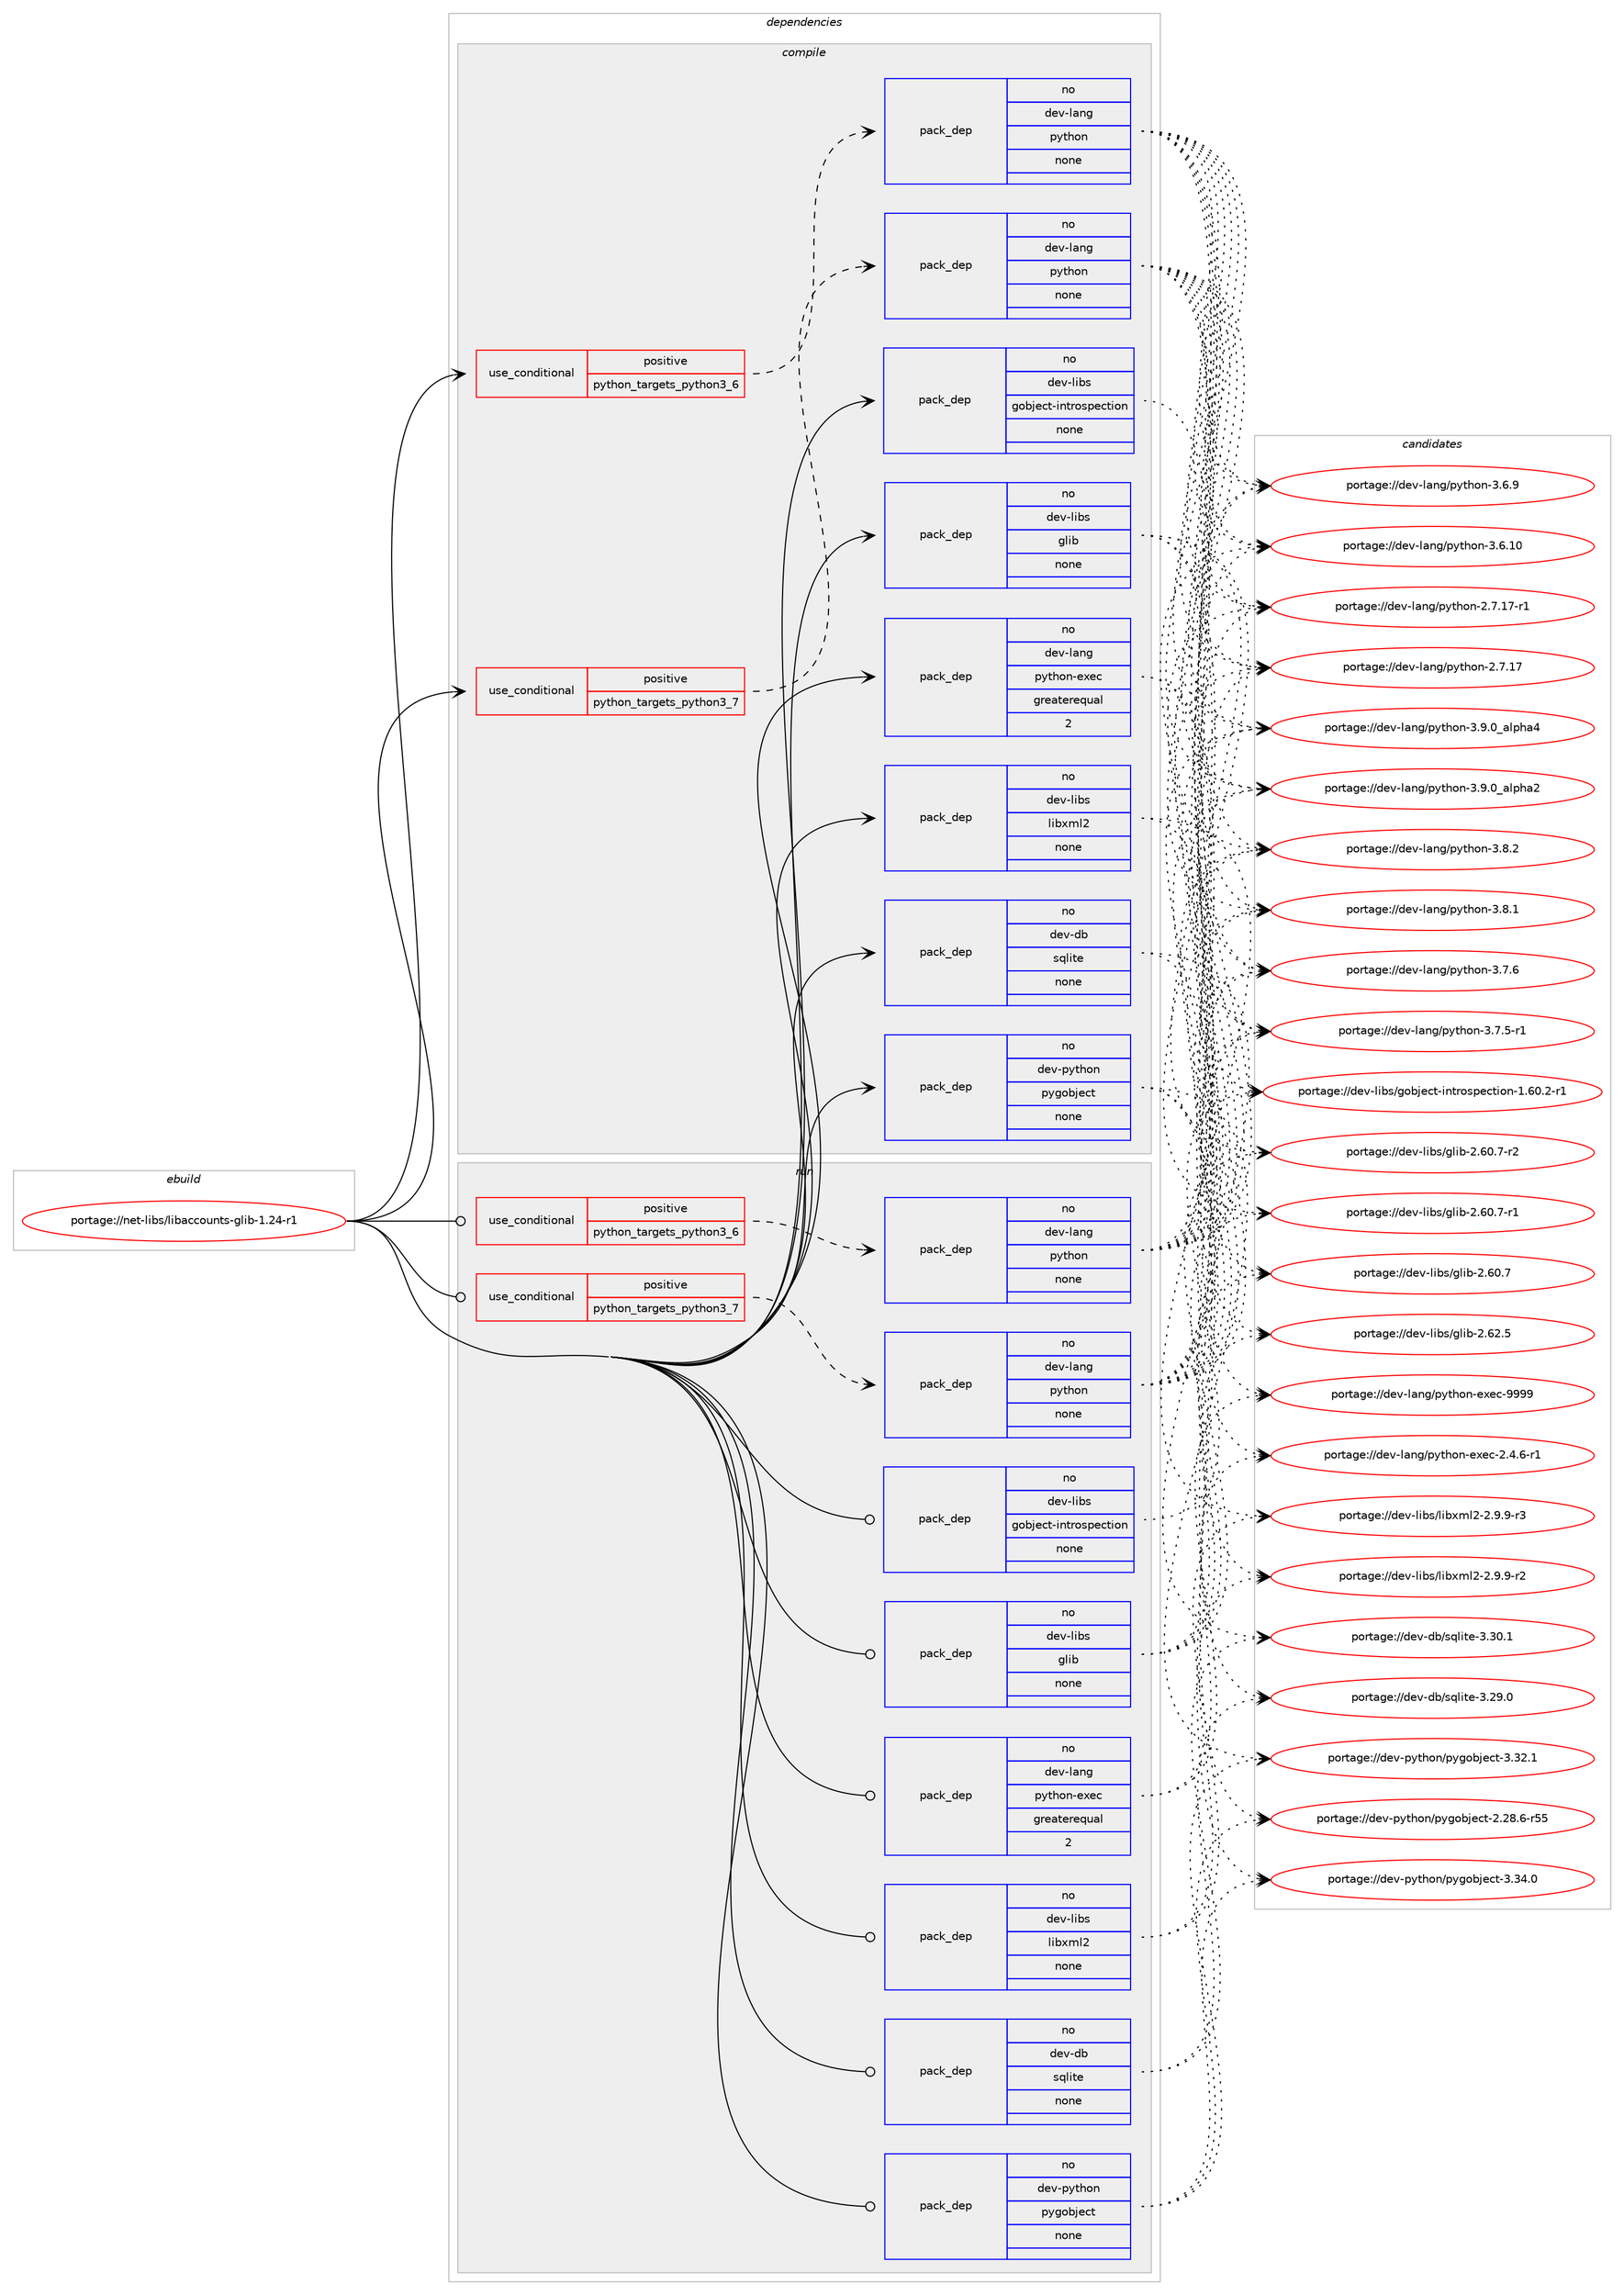 digraph prolog {

# *************
# Graph options
# *************

newrank=true;
concentrate=true;
compound=true;
graph [rankdir=LR,fontname=Helvetica,fontsize=10,ranksep=1.5];#, ranksep=2.5, nodesep=0.2];
edge  [arrowhead=vee];
node  [fontname=Helvetica,fontsize=10];

# **********
# The ebuild
# **********

subgraph cluster_leftcol {
color=gray;
rank=same;
label=<<i>ebuild</i>>;
id [label="portage://net-libs/libaccounts-glib-1.24-r1", color=red, width=4, href="../net-libs/libaccounts-glib-1.24-r1.svg"];
}

# ****************
# The dependencies
# ****************

subgraph cluster_midcol {
color=gray;
label=<<i>dependencies</i>>;
subgraph cluster_compile {
fillcolor="#eeeeee";
style=filled;
label=<<i>compile</i>>;
subgraph cond17212 {
dependency81362 [label=<<TABLE BORDER="0" CELLBORDER="1" CELLSPACING="0" CELLPADDING="4"><TR><TD ROWSPAN="3" CELLPADDING="10">use_conditional</TD></TR><TR><TD>positive</TD></TR><TR><TD>python_targets_python3_6</TD></TR></TABLE>>, shape=none, color=red];
subgraph pack62597 {
dependency81363 [label=<<TABLE BORDER="0" CELLBORDER="1" CELLSPACING="0" CELLPADDING="4" WIDTH="220"><TR><TD ROWSPAN="6" CELLPADDING="30">pack_dep</TD></TR><TR><TD WIDTH="110">no</TD></TR><TR><TD>dev-lang</TD></TR><TR><TD>python</TD></TR><TR><TD>none</TD></TR><TR><TD></TD></TR></TABLE>>, shape=none, color=blue];
}
dependency81362:e -> dependency81363:w [weight=20,style="dashed",arrowhead="vee"];
}
id:e -> dependency81362:w [weight=20,style="solid",arrowhead="vee"];
subgraph cond17213 {
dependency81364 [label=<<TABLE BORDER="0" CELLBORDER="1" CELLSPACING="0" CELLPADDING="4"><TR><TD ROWSPAN="3" CELLPADDING="10">use_conditional</TD></TR><TR><TD>positive</TD></TR><TR><TD>python_targets_python3_7</TD></TR></TABLE>>, shape=none, color=red];
subgraph pack62598 {
dependency81365 [label=<<TABLE BORDER="0" CELLBORDER="1" CELLSPACING="0" CELLPADDING="4" WIDTH="220"><TR><TD ROWSPAN="6" CELLPADDING="30">pack_dep</TD></TR><TR><TD WIDTH="110">no</TD></TR><TR><TD>dev-lang</TD></TR><TR><TD>python</TD></TR><TR><TD>none</TD></TR><TR><TD></TD></TR></TABLE>>, shape=none, color=blue];
}
dependency81364:e -> dependency81365:w [weight=20,style="dashed",arrowhead="vee"];
}
id:e -> dependency81364:w [weight=20,style="solid",arrowhead="vee"];
subgraph pack62599 {
dependency81366 [label=<<TABLE BORDER="0" CELLBORDER="1" CELLSPACING="0" CELLPADDING="4" WIDTH="220"><TR><TD ROWSPAN="6" CELLPADDING="30">pack_dep</TD></TR><TR><TD WIDTH="110">no</TD></TR><TR><TD>dev-db</TD></TR><TR><TD>sqlite</TD></TR><TR><TD>none</TD></TR><TR><TD></TD></TR></TABLE>>, shape=none, color=blue];
}
id:e -> dependency81366:w [weight=20,style="solid",arrowhead="vee"];
subgraph pack62600 {
dependency81367 [label=<<TABLE BORDER="0" CELLBORDER="1" CELLSPACING="0" CELLPADDING="4" WIDTH="220"><TR><TD ROWSPAN="6" CELLPADDING="30">pack_dep</TD></TR><TR><TD WIDTH="110">no</TD></TR><TR><TD>dev-lang</TD></TR><TR><TD>python-exec</TD></TR><TR><TD>greaterequal</TD></TR><TR><TD>2</TD></TR></TABLE>>, shape=none, color=blue];
}
id:e -> dependency81367:w [weight=20,style="solid",arrowhead="vee"];
subgraph pack62601 {
dependency81368 [label=<<TABLE BORDER="0" CELLBORDER="1" CELLSPACING="0" CELLPADDING="4" WIDTH="220"><TR><TD ROWSPAN="6" CELLPADDING="30">pack_dep</TD></TR><TR><TD WIDTH="110">no</TD></TR><TR><TD>dev-libs</TD></TR><TR><TD>glib</TD></TR><TR><TD>none</TD></TR><TR><TD></TD></TR></TABLE>>, shape=none, color=blue];
}
id:e -> dependency81368:w [weight=20,style="solid",arrowhead="vee"];
subgraph pack62602 {
dependency81369 [label=<<TABLE BORDER="0" CELLBORDER="1" CELLSPACING="0" CELLPADDING="4" WIDTH="220"><TR><TD ROWSPAN="6" CELLPADDING="30">pack_dep</TD></TR><TR><TD WIDTH="110">no</TD></TR><TR><TD>dev-libs</TD></TR><TR><TD>gobject-introspection</TD></TR><TR><TD>none</TD></TR><TR><TD></TD></TR></TABLE>>, shape=none, color=blue];
}
id:e -> dependency81369:w [weight=20,style="solid",arrowhead="vee"];
subgraph pack62603 {
dependency81370 [label=<<TABLE BORDER="0" CELLBORDER="1" CELLSPACING="0" CELLPADDING="4" WIDTH="220"><TR><TD ROWSPAN="6" CELLPADDING="30">pack_dep</TD></TR><TR><TD WIDTH="110">no</TD></TR><TR><TD>dev-libs</TD></TR><TR><TD>libxml2</TD></TR><TR><TD>none</TD></TR><TR><TD></TD></TR></TABLE>>, shape=none, color=blue];
}
id:e -> dependency81370:w [weight=20,style="solid",arrowhead="vee"];
subgraph pack62604 {
dependency81371 [label=<<TABLE BORDER="0" CELLBORDER="1" CELLSPACING="0" CELLPADDING="4" WIDTH="220"><TR><TD ROWSPAN="6" CELLPADDING="30">pack_dep</TD></TR><TR><TD WIDTH="110">no</TD></TR><TR><TD>dev-python</TD></TR><TR><TD>pygobject</TD></TR><TR><TD>none</TD></TR><TR><TD></TD></TR></TABLE>>, shape=none, color=blue];
}
id:e -> dependency81371:w [weight=20,style="solid",arrowhead="vee"];
}
subgraph cluster_compileandrun {
fillcolor="#eeeeee";
style=filled;
label=<<i>compile and run</i>>;
}
subgraph cluster_run {
fillcolor="#eeeeee";
style=filled;
label=<<i>run</i>>;
subgraph cond17214 {
dependency81372 [label=<<TABLE BORDER="0" CELLBORDER="1" CELLSPACING="0" CELLPADDING="4"><TR><TD ROWSPAN="3" CELLPADDING="10">use_conditional</TD></TR><TR><TD>positive</TD></TR><TR><TD>python_targets_python3_6</TD></TR></TABLE>>, shape=none, color=red];
subgraph pack62605 {
dependency81373 [label=<<TABLE BORDER="0" CELLBORDER="1" CELLSPACING="0" CELLPADDING="4" WIDTH="220"><TR><TD ROWSPAN="6" CELLPADDING="30">pack_dep</TD></TR><TR><TD WIDTH="110">no</TD></TR><TR><TD>dev-lang</TD></TR><TR><TD>python</TD></TR><TR><TD>none</TD></TR><TR><TD></TD></TR></TABLE>>, shape=none, color=blue];
}
dependency81372:e -> dependency81373:w [weight=20,style="dashed",arrowhead="vee"];
}
id:e -> dependency81372:w [weight=20,style="solid",arrowhead="odot"];
subgraph cond17215 {
dependency81374 [label=<<TABLE BORDER="0" CELLBORDER="1" CELLSPACING="0" CELLPADDING="4"><TR><TD ROWSPAN="3" CELLPADDING="10">use_conditional</TD></TR><TR><TD>positive</TD></TR><TR><TD>python_targets_python3_7</TD></TR></TABLE>>, shape=none, color=red];
subgraph pack62606 {
dependency81375 [label=<<TABLE BORDER="0" CELLBORDER="1" CELLSPACING="0" CELLPADDING="4" WIDTH="220"><TR><TD ROWSPAN="6" CELLPADDING="30">pack_dep</TD></TR><TR><TD WIDTH="110">no</TD></TR><TR><TD>dev-lang</TD></TR><TR><TD>python</TD></TR><TR><TD>none</TD></TR><TR><TD></TD></TR></TABLE>>, shape=none, color=blue];
}
dependency81374:e -> dependency81375:w [weight=20,style="dashed",arrowhead="vee"];
}
id:e -> dependency81374:w [weight=20,style="solid",arrowhead="odot"];
subgraph pack62607 {
dependency81376 [label=<<TABLE BORDER="0" CELLBORDER="1" CELLSPACING="0" CELLPADDING="4" WIDTH="220"><TR><TD ROWSPAN="6" CELLPADDING="30">pack_dep</TD></TR><TR><TD WIDTH="110">no</TD></TR><TR><TD>dev-db</TD></TR><TR><TD>sqlite</TD></TR><TR><TD>none</TD></TR><TR><TD></TD></TR></TABLE>>, shape=none, color=blue];
}
id:e -> dependency81376:w [weight=20,style="solid",arrowhead="odot"];
subgraph pack62608 {
dependency81377 [label=<<TABLE BORDER="0" CELLBORDER="1" CELLSPACING="0" CELLPADDING="4" WIDTH="220"><TR><TD ROWSPAN="6" CELLPADDING="30">pack_dep</TD></TR><TR><TD WIDTH="110">no</TD></TR><TR><TD>dev-lang</TD></TR><TR><TD>python-exec</TD></TR><TR><TD>greaterequal</TD></TR><TR><TD>2</TD></TR></TABLE>>, shape=none, color=blue];
}
id:e -> dependency81377:w [weight=20,style="solid",arrowhead="odot"];
subgraph pack62609 {
dependency81378 [label=<<TABLE BORDER="0" CELLBORDER="1" CELLSPACING="0" CELLPADDING="4" WIDTH="220"><TR><TD ROWSPAN="6" CELLPADDING="30">pack_dep</TD></TR><TR><TD WIDTH="110">no</TD></TR><TR><TD>dev-libs</TD></TR><TR><TD>glib</TD></TR><TR><TD>none</TD></TR><TR><TD></TD></TR></TABLE>>, shape=none, color=blue];
}
id:e -> dependency81378:w [weight=20,style="solid",arrowhead="odot"];
subgraph pack62610 {
dependency81379 [label=<<TABLE BORDER="0" CELLBORDER="1" CELLSPACING="0" CELLPADDING="4" WIDTH="220"><TR><TD ROWSPAN="6" CELLPADDING="30">pack_dep</TD></TR><TR><TD WIDTH="110">no</TD></TR><TR><TD>dev-libs</TD></TR><TR><TD>gobject-introspection</TD></TR><TR><TD>none</TD></TR><TR><TD></TD></TR></TABLE>>, shape=none, color=blue];
}
id:e -> dependency81379:w [weight=20,style="solid",arrowhead="odot"];
subgraph pack62611 {
dependency81380 [label=<<TABLE BORDER="0" CELLBORDER="1" CELLSPACING="0" CELLPADDING="4" WIDTH="220"><TR><TD ROWSPAN="6" CELLPADDING="30">pack_dep</TD></TR><TR><TD WIDTH="110">no</TD></TR><TR><TD>dev-libs</TD></TR><TR><TD>libxml2</TD></TR><TR><TD>none</TD></TR><TR><TD></TD></TR></TABLE>>, shape=none, color=blue];
}
id:e -> dependency81380:w [weight=20,style="solid",arrowhead="odot"];
subgraph pack62612 {
dependency81381 [label=<<TABLE BORDER="0" CELLBORDER="1" CELLSPACING="0" CELLPADDING="4" WIDTH="220"><TR><TD ROWSPAN="6" CELLPADDING="30">pack_dep</TD></TR><TR><TD WIDTH="110">no</TD></TR><TR><TD>dev-python</TD></TR><TR><TD>pygobject</TD></TR><TR><TD>none</TD></TR><TR><TD></TD></TR></TABLE>>, shape=none, color=blue];
}
id:e -> dependency81381:w [weight=20,style="solid",arrowhead="odot"];
}
}

# **************
# The candidates
# **************

subgraph cluster_choices {
rank=same;
color=gray;
label=<<i>candidates</i>>;

subgraph choice62597 {
color=black;
nodesep=1;
choice10010111845108971101034711212111610411111045514657464895971081121049752 [label="portage://dev-lang/python-3.9.0_alpha4", color=red, width=4,href="../dev-lang/python-3.9.0_alpha4.svg"];
choice10010111845108971101034711212111610411111045514657464895971081121049750 [label="portage://dev-lang/python-3.9.0_alpha2", color=red, width=4,href="../dev-lang/python-3.9.0_alpha2.svg"];
choice100101118451089711010347112121116104111110455146564650 [label="portage://dev-lang/python-3.8.2", color=red, width=4,href="../dev-lang/python-3.8.2.svg"];
choice100101118451089711010347112121116104111110455146564649 [label="portage://dev-lang/python-3.8.1", color=red, width=4,href="../dev-lang/python-3.8.1.svg"];
choice100101118451089711010347112121116104111110455146554654 [label="portage://dev-lang/python-3.7.6", color=red, width=4,href="../dev-lang/python-3.7.6.svg"];
choice1001011184510897110103471121211161041111104551465546534511449 [label="portage://dev-lang/python-3.7.5-r1", color=red, width=4,href="../dev-lang/python-3.7.5-r1.svg"];
choice100101118451089711010347112121116104111110455146544657 [label="portage://dev-lang/python-3.6.9", color=red, width=4,href="../dev-lang/python-3.6.9.svg"];
choice10010111845108971101034711212111610411111045514654464948 [label="portage://dev-lang/python-3.6.10", color=red, width=4,href="../dev-lang/python-3.6.10.svg"];
choice100101118451089711010347112121116104111110455046554649554511449 [label="portage://dev-lang/python-2.7.17-r1", color=red, width=4,href="../dev-lang/python-2.7.17-r1.svg"];
choice10010111845108971101034711212111610411111045504655464955 [label="portage://dev-lang/python-2.7.17", color=red, width=4,href="../dev-lang/python-2.7.17.svg"];
dependency81363:e -> choice10010111845108971101034711212111610411111045514657464895971081121049752:w [style=dotted,weight="100"];
dependency81363:e -> choice10010111845108971101034711212111610411111045514657464895971081121049750:w [style=dotted,weight="100"];
dependency81363:e -> choice100101118451089711010347112121116104111110455146564650:w [style=dotted,weight="100"];
dependency81363:e -> choice100101118451089711010347112121116104111110455146564649:w [style=dotted,weight="100"];
dependency81363:e -> choice100101118451089711010347112121116104111110455146554654:w [style=dotted,weight="100"];
dependency81363:e -> choice1001011184510897110103471121211161041111104551465546534511449:w [style=dotted,weight="100"];
dependency81363:e -> choice100101118451089711010347112121116104111110455146544657:w [style=dotted,weight="100"];
dependency81363:e -> choice10010111845108971101034711212111610411111045514654464948:w [style=dotted,weight="100"];
dependency81363:e -> choice100101118451089711010347112121116104111110455046554649554511449:w [style=dotted,weight="100"];
dependency81363:e -> choice10010111845108971101034711212111610411111045504655464955:w [style=dotted,weight="100"];
}
subgraph choice62598 {
color=black;
nodesep=1;
choice10010111845108971101034711212111610411111045514657464895971081121049752 [label="portage://dev-lang/python-3.9.0_alpha4", color=red, width=4,href="../dev-lang/python-3.9.0_alpha4.svg"];
choice10010111845108971101034711212111610411111045514657464895971081121049750 [label="portage://dev-lang/python-3.9.0_alpha2", color=red, width=4,href="../dev-lang/python-3.9.0_alpha2.svg"];
choice100101118451089711010347112121116104111110455146564650 [label="portage://dev-lang/python-3.8.2", color=red, width=4,href="../dev-lang/python-3.8.2.svg"];
choice100101118451089711010347112121116104111110455146564649 [label="portage://dev-lang/python-3.8.1", color=red, width=4,href="../dev-lang/python-3.8.1.svg"];
choice100101118451089711010347112121116104111110455146554654 [label="portage://dev-lang/python-3.7.6", color=red, width=4,href="../dev-lang/python-3.7.6.svg"];
choice1001011184510897110103471121211161041111104551465546534511449 [label="portage://dev-lang/python-3.7.5-r1", color=red, width=4,href="../dev-lang/python-3.7.5-r1.svg"];
choice100101118451089711010347112121116104111110455146544657 [label="portage://dev-lang/python-3.6.9", color=red, width=4,href="../dev-lang/python-3.6.9.svg"];
choice10010111845108971101034711212111610411111045514654464948 [label="portage://dev-lang/python-3.6.10", color=red, width=4,href="../dev-lang/python-3.6.10.svg"];
choice100101118451089711010347112121116104111110455046554649554511449 [label="portage://dev-lang/python-2.7.17-r1", color=red, width=4,href="../dev-lang/python-2.7.17-r1.svg"];
choice10010111845108971101034711212111610411111045504655464955 [label="portage://dev-lang/python-2.7.17", color=red, width=4,href="../dev-lang/python-2.7.17.svg"];
dependency81365:e -> choice10010111845108971101034711212111610411111045514657464895971081121049752:w [style=dotted,weight="100"];
dependency81365:e -> choice10010111845108971101034711212111610411111045514657464895971081121049750:w [style=dotted,weight="100"];
dependency81365:e -> choice100101118451089711010347112121116104111110455146564650:w [style=dotted,weight="100"];
dependency81365:e -> choice100101118451089711010347112121116104111110455146564649:w [style=dotted,weight="100"];
dependency81365:e -> choice100101118451089711010347112121116104111110455146554654:w [style=dotted,weight="100"];
dependency81365:e -> choice1001011184510897110103471121211161041111104551465546534511449:w [style=dotted,weight="100"];
dependency81365:e -> choice100101118451089711010347112121116104111110455146544657:w [style=dotted,weight="100"];
dependency81365:e -> choice10010111845108971101034711212111610411111045514654464948:w [style=dotted,weight="100"];
dependency81365:e -> choice100101118451089711010347112121116104111110455046554649554511449:w [style=dotted,weight="100"];
dependency81365:e -> choice10010111845108971101034711212111610411111045504655464955:w [style=dotted,weight="100"];
}
subgraph choice62599 {
color=black;
nodesep=1;
choice10010111845100984711511310810511610145514651484649 [label="portage://dev-db/sqlite-3.30.1", color=red, width=4,href="../dev-db/sqlite-3.30.1.svg"];
choice10010111845100984711511310810511610145514650574648 [label="portage://dev-db/sqlite-3.29.0", color=red, width=4,href="../dev-db/sqlite-3.29.0.svg"];
dependency81366:e -> choice10010111845100984711511310810511610145514651484649:w [style=dotted,weight="100"];
dependency81366:e -> choice10010111845100984711511310810511610145514650574648:w [style=dotted,weight="100"];
}
subgraph choice62600 {
color=black;
nodesep=1;
choice10010111845108971101034711212111610411111045101120101994557575757 [label="portage://dev-lang/python-exec-9999", color=red, width=4,href="../dev-lang/python-exec-9999.svg"];
choice10010111845108971101034711212111610411111045101120101994550465246544511449 [label="portage://dev-lang/python-exec-2.4.6-r1", color=red, width=4,href="../dev-lang/python-exec-2.4.6-r1.svg"];
dependency81367:e -> choice10010111845108971101034711212111610411111045101120101994557575757:w [style=dotted,weight="100"];
dependency81367:e -> choice10010111845108971101034711212111610411111045101120101994550465246544511449:w [style=dotted,weight="100"];
}
subgraph choice62601 {
color=black;
nodesep=1;
choice1001011184510810598115471031081059845504654504653 [label="portage://dev-libs/glib-2.62.5", color=red, width=4,href="../dev-libs/glib-2.62.5.svg"];
choice10010111845108105981154710310810598455046544846554511450 [label="portage://dev-libs/glib-2.60.7-r2", color=red, width=4,href="../dev-libs/glib-2.60.7-r2.svg"];
choice10010111845108105981154710310810598455046544846554511449 [label="portage://dev-libs/glib-2.60.7-r1", color=red, width=4,href="../dev-libs/glib-2.60.7-r1.svg"];
choice1001011184510810598115471031081059845504654484655 [label="portage://dev-libs/glib-2.60.7", color=red, width=4,href="../dev-libs/glib-2.60.7.svg"];
dependency81368:e -> choice1001011184510810598115471031081059845504654504653:w [style=dotted,weight="100"];
dependency81368:e -> choice10010111845108105981154710310810598455046544846554511450:w [style=dotted,weight="100"];
dependency81368:e -> choice10010111845108105981154710310810598455046544846554511449:w [style=dotted,weight="100"];
dependency81368:e -> choice1001011184510810598115471031081059845504654484655:w [style=dotted,weight="100"];
}
subgraph choice62602 {
color=black;
nodesep=1;
choice10010111845108105981154710311198106101991164510511011611411111511210199116105111110454946544846504511449 [label="portage://dev-libs/gobject-introspection-1.60.2-r1", color=red, width=4,href="../dev-libs/gobject-introspection-1.60.2-r1.svg"];
dependency81369:e -> choice10010111845108105981154710311198106101991164510511011611411111511210199116105111110454946544846504511449:w [style=dotted,weight="100"];
}
subgraph choice62603 {
color=black;
nodesep=1;
choice10010111845108105981154710810598120109108504550465746574511451 [label="portage://dev-libs/libxml2-2.9.9-r3", color=red, width=4,href="../dev-libs/libxml2-2.9.9-r3.svg"];
choice10010111845108105981154710810598120109108504550465746574511450 [label="portage://dev-libs/libxml2-2.9.9-r2", color=red, width=4,href="../dev-libs/libxml2-2.9.9-r2.svg"];
dependency81370:e -> choice10010111845108105981154710810598120109108504550465746574511451:w [style=dotted,weight="100"];
dependency81370:e -> choice10010111845108105981154710810598120109108504550465746574511450:w [style=dotted,weight="100"];
}
subgraph choice62604 {
color=black;
nodesep=1;
choice1001011184511212111610411111047112121103111981061019911645514651524648 [label="portage://dev-python/pygobject-3.34.0", color=red, width=4,href="../dev-python/pygobject-3.34.0.svg"];
choice1001011184511212111610411111047112121103111981061019911645514651504649 [label="portage://dev-python/pygobject-3.32.1", color=red, width=4,href="../dev-python/pygobject-3.32.1.svg"];
choice1001011184511212111610411111047112121103111981061019911645504650564654451145353 [label="portage://dev-python/pygobject-2.28.6-r55", color=red, width=4,href="../dev-python/pygobject-2.28.6-r55.svg"];
dependency81371:e -> choice1001011184511212111610411111047112121103111981061019911645514651524648:w [style=dotted,weight="100"];
dependency81371:e -> choice1001011184511212111610411111047112121103111981061019911645514651504649:w [style=dotted,weight="100"];
dependency81371:e -> choice1001011184511212111610411111047112121103111981061019911645504650564654451145353:w [style=dotted,weight="100"];
}
subgraph choice62605 {
color=black;
nodesep=1;
choice10010111845108971101034711212111610411111045514657464895971081121049752 [label="portage://dev-lang/python-3.9.0_alpha4", color=red, width=4,href="../dev-lang/python-3.9.0_alpha4.svg"];
choice10010111845108971101034711212111610411111045514657464895971081121049750 [label="portage://dev-lang/python-3.9.0_alpha2", color=red, width=4,href="../dev-lang/python-3.9.0_alpha2.svg"];
choice100101118451089711010347112121116104111110455146564650 [label="portage://dev-lang/python-3.8.2", color=red, width=4,href="../dev-lang/python-3.8.2.svg"];
choice100101118451089711010347112121116104111110455146564649 [label="portage://dev-lang/python-3.8.1", color=red, width=4,href="../dev-lang/python-3.8.1.svg"];
choice100101118451089711010347112121116104111110455146554654 [label="portage://dev-lang/python-3.7.6", color=red, width=4,href="../dev-lang/python-3.7.6.svg"];
choice1001011184510897110103471121211161041111104551465546534511449 [label="portage://dev-lang/python-3.7.5-r1", color=red, width=4,href="../dev-lang/python-3.7.5-r1.svg"];
choice100101118451089711010347112121116104111110455146544657 [label="portage://dev-lang/python-3.6.9", color=red, width=4,href="../dev-lang/python-3.6.9.svg"];
choice10010111845108971101034711212111610411111045514654464948 [label="portage://dev-lang/python-3.6.10", color=red, width=4,href="../dev-lang/python-3.6.10.svg"];
choice100101118451089711010347112121116104111110455046554649554511449 [label="portage://dev-lang/python-2.7.17-r1", color=red, width=4,href="../dev-lang/python-2.7.17-r1.svg"];
choice10010111845108971101034711212111610411111045504655464955 [label="portage://dev-lang/python-2.7.17", color=red, width=4,href="../dev-lang/python-2.7.17.svg"];
dependency81373:e -> choice10010111845108971101034711212111610411111045514657464895971081121049752:w [style=dotted,weight="100"];
dependency81373:e -> choice10010111845108971101034711212111610411111045514657464895971081121049750:w [style=dotted,weight="100"];
dependency81373:e -> choice100101118451089711010347112121116104111110455146564650:w [style=dotted,weight="100"];
dependency81373:e -> choice100101118451089711010347112121116104111110455146564649:w [style=dotted,weight="100"];
dependency81373:e -> choice100101118451089711010347112121116104111110455146554654:w [style=dotted,weight="100"];
dependency81373:e -> choice1001011184510897110103471121211161041111104551465546534511449:w [style=dotted,weight="100"];
dependency81373:e -> choice100101118451089711010347112121116104111110455146544657:w [style=dotted,weight="100"];
dependency81373:e -> choice10010111845108971101034711212111610411111045514654464948:w [style=dotted,weight="100"];
dependency81373:e -> choice100101118451089711010347112121116104111110455046554649554511449:w [style=dotted,weight="100"];
dependency81373:e -> choice10010111845108971101034711212111610411111045504655464955:w [style=dotted,weight="100"];
}
subgraph choice62606 {
color=black;
nodesep=1;
choice10010111845108971101034711212111610411111045514657464895971081121049752 [label="portage://dev-lang/python-3.9.0_alpha4", color=red, width=4,href="../dev-lang/python-3.9.0_alpha4.svg"];
choice10010111845108971101034711212111610411111045514657464895971081121049750 [label="portage://dev-lang/python-3.9.0_alpha2", color=red, width=4,href="../dev-lang/python-3.9.0_alpha2.svg"];
choice100101118451089711010347112121116104111110455146564650 [label="portage://dev-lang/python-3.8.2", color=red, width=4,href="../dev-lang/python-3.8.2.svg"];
choice100101118451089711010347112121116104111110455146564649 [label="portage://dev-lang/python-3.8.1", color=red, width=4,href="../dev-lang/python-3.8.1.svg"];
choice100101118451089711010347112121116104111110455146554654 [label="portage://dev-lang/python-3.7.6", color=red, width=4,href="../dev-lang/python-3.7.6.svg"];
choice1001011184510897110103471121211161041111104551465546534511449 [label="portage://dev-lang/python-3.7.5-r1", color=red, width=4,href="../dev-lang/python-3.7.5-r1.svg"];
choice100101118451089711010347112121116104111110455146544657 [label="portage://dev-lang/python-3.6.9", color=red, width=4,href="../dev-lang/python-3.6.9.svg"];
choice10010111845108971101034711212111610411111045514654464948 [label="portage://dev-lang/python-3.6.10", color=red, width=4,href="../dev-lang/python-3.6.10.svg"];
choice100101118451089711010347112121116104111110455046554649554511449 [label="portage://dev-lang/python-2.7.17-r1", color=red, width=4,href="../dev-lang/python-2.7.17-r1.svg"];
choice10010111845108971101034711212111610411111045504655464955 [label="portage://dev-lang/python-2.7.17", color=red, width=4,href="../dev-lang/python-2.7.17.svg"];
dependency81375:e -> choice10010111845108971101034711212111610411111045514657464895971081121049752:w [style=dotted,weight="100"];
dependency81375:e -> choice10010111845108971101034711212111610411111045514657464895971081121049750:w [style=dotted,weight="100"];
dependency81375:e -> choice100101118451089711010347112121116104111110455146564650:w [style=dotted,weight="100"];
dependency81375:e -> choice100101118451089711010347112121116104111110455146564649:w [style=dotted,weight="100"];
dependency81375:e -> choice100101118451089711010347112121116104111110455146554654:w [style=dotted,weight="100"];
dependency81375:e -> choice1001011184510897110103471121211161041111104551465546534511449:w [style=dotted,weight="100"];
dependency81375:e -> choice100101118451089711010347112121116104111110455146544657:w [style=dotted,weight="100"];
dependency81375:e -> choice10010111845108971101034711212111610411111045514654464948:w [style=dotted,weight="100"];
dependency81375:e -> choice100101118451089711010347112121116104111110455046554649554511449:w [style=dotted,weight="100"];
dependency81375:e -> choice10010111845108971101034711212111610411111045504655464955:w [style=dotted,weight="100"];
}
subgraph choice62607 {
color=black;
nodesep=1;
choice10010111845100984711511310810511610145514651484649 [label="portage://dev-db/sqlite-3.30.1", color=red, width=4,href="../dev-db/sqlite-3.30.1.svg"];
choice10010111845100984711511310810511610145514650574648 [label="portage://dev-db/sqlite-3.29.0", color=red, width=4,href="../dev-db/sqlite-3.29.0.svg"];
dependency81376:e -> choice10010111845100984711511310810511610145514651484649:w [style=dotted,weight="100"];
dependency81376:e -> choice10010111845100984711511310810511610145514650574648:w [style=dotted,weight="100"];
}
subgraph choice62608 {
color=black;
nodesep=1;
choice10010111845108971101034711212111610411111045101120101994557575757 [label="portage://dev-lang/python-exec-9999", color=red, width=4,href="../dev-lang/python-exec-9999.svg"];
choice10010111845108971101034711212111610411111045101120101994550465246544511449 [label="portage://dev-lang/python-exec-2.4.6-r1", color=red, width=4,href="../dev-lang/python-exec-2.4.6-r1.svg"];
dependency81377:e -> choice10010111845108971101034711212111610411111045101120101994557575757:w [style=dotted,weight="100"];
dependency81377:e -> choice10010111845108971101034711212111610411111045101120101994550465246544511449:w [style=dotted,weight="100"];
}
subgraph choice62609 {
color=black;
nodesep=1;
choice1001011184510810598115471031081059845504654504653 [label="portage://dev-libs/glib-2.62.5", color=red, width=4,href="../dev-libs/glib-2.62.5.svg"];
choice10010111845108105981154710310810598455046544846554511450 [label="portage://dev-libs/glib-2.60.7-r2", color=red, width=4,href="../dev-libs/glib-2.60.7-r2.svg"];
choice10010111845108105981154710310810598455046544846554511449 [label="portage://dev-libs/glib-2.60.7-r1", color=red, width=4,href="../dev-libs/glib-2.60.7-r1.svg"];
choice1001011184510810598115471031081059845504654484655 [label="portage://dev-libs/glib-2.60.7", color=red, width=4,href="../dev-libs/glib-2.60.7.svg"];
dependency81378:e -> choice1001011184510810598115471031081059845504654504653:w [style=dotted,weight="100"];
dependency81378:e -> choice10010111845108105981154710310810598455046544846554511450:w [style=dotted,weight="100"];
dependency81378:e -> choice10010111845108105981154710310810598455046544846554511449:w [style=dotted,weight="100"];
dependency81378:e -> choice1001011184510810598115471031081059845504654484655:w [style=dotted,weight="100"];
}
subgraph choice62610 {
color=black;
nodesep=1;
choice10010111845108105981154710311198106101991164510511011611411111511210199116105111110454946544846504511449 [label="portage://dev-libs/gobject-introspection-1.60.2-r1", color=red, width=4,href="../dev-libs/gobject-introspection-1.60.2-r1.svg"];
dependency81379:e -> choice10010111845108105981154710311198106101991164510511011611411111511210199116105111110454946544846504511449:w [style=dotted,weight="100"];
}
subgraph choice62611 {
color=black;
nodesep=1;
choice10010111845108105981154710810598120109108504550465746574511451 [label="portage://dev-libs/libxml2-2.9.9-r3", color=red, width=4,href="../dev-libs/libxml2-2.9.9-r3.svg"];
choice10010111845108105981154710810598120109108504550465746574511450 [label="portage://dev-libs/libxml2-2.9.9-r2", color=red, width=4,href="../dev-libs/libxml2-2.9.9-r2.svg"];
dependency81380:e -> choice10010111845108105981154710810598120109108504550465746574511451:w [style=dotted,weight="100"];
dependency81380:e -> choice10010111845108105981154710810598120109108504550465746574511450:w [style=dotted,weight="100"];
}
subgraph choice62612 {
color=black;
nodesep=1;
choice1001011184511212111610411111047112121103111981061019911645514651524648 [label="portage://dev-python/pygobject-3.34.0", color=red, width=4,href="../dev-python/pygobject-3.34.0.svg"];
choice1001011184511212111610411111047112121103111981061019911645514651504649 [label="portage://dev-python/pygobject-3.32.1", color=red, width=4,href="../dev-python/pygobject-3.32.1.svg"];
choice1001011184511212111610411111047112121103111981061019911645504650564654451145353 [label="portage://dev-python/pygobject-2.28.6-r55", color=red, width=4,href="../dev-python/pygobject-2.28.6-r55.svg"];
dependency81381:e -> choice1001011184511212111610411111047112121103111981061019911645514651524648:w [style=dotted,weight="100"];
dependency81381:e -> choice1001011184511212111610411111047112121103111981061019911645514651504649:w [style=dotted,weight="100"];
dependency81381:e -> choice1001011184511212111610411111047112121103111981061019911645504650564654451145353:w [style=dotted,weight="100"];
}
}

}
